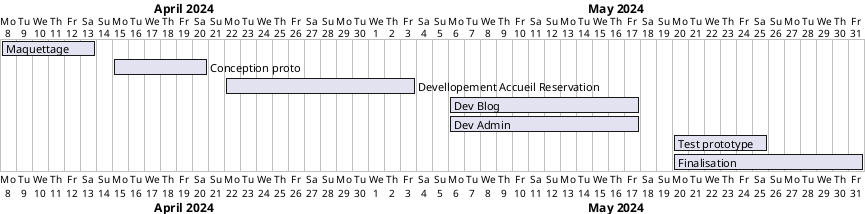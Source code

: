 @startgantt
[Maquettage] requires 6 days
[Conception proto] requires 6 days
[Devellopement Accueil Reservation] requires 12 days
[Dev Blog] requires 12 days
[Dev Admin] requires 12 days
[Test prototype] requires 6 days
[Finalisation] requires 12 days


Project starts 2024-04-08
[Conception proto] starts 2024-04-15
[Maquettage] starts 2024-04-08
[Devellopement Accueil Reservation] starts 2024-04-22
[Dev Blog] starts 2024-05-06
[Dev Admin] starts 2024-05-06
[Test prototype] starts 2024-05-20
[Finalisation] starts 2024-05-20
@endgantt